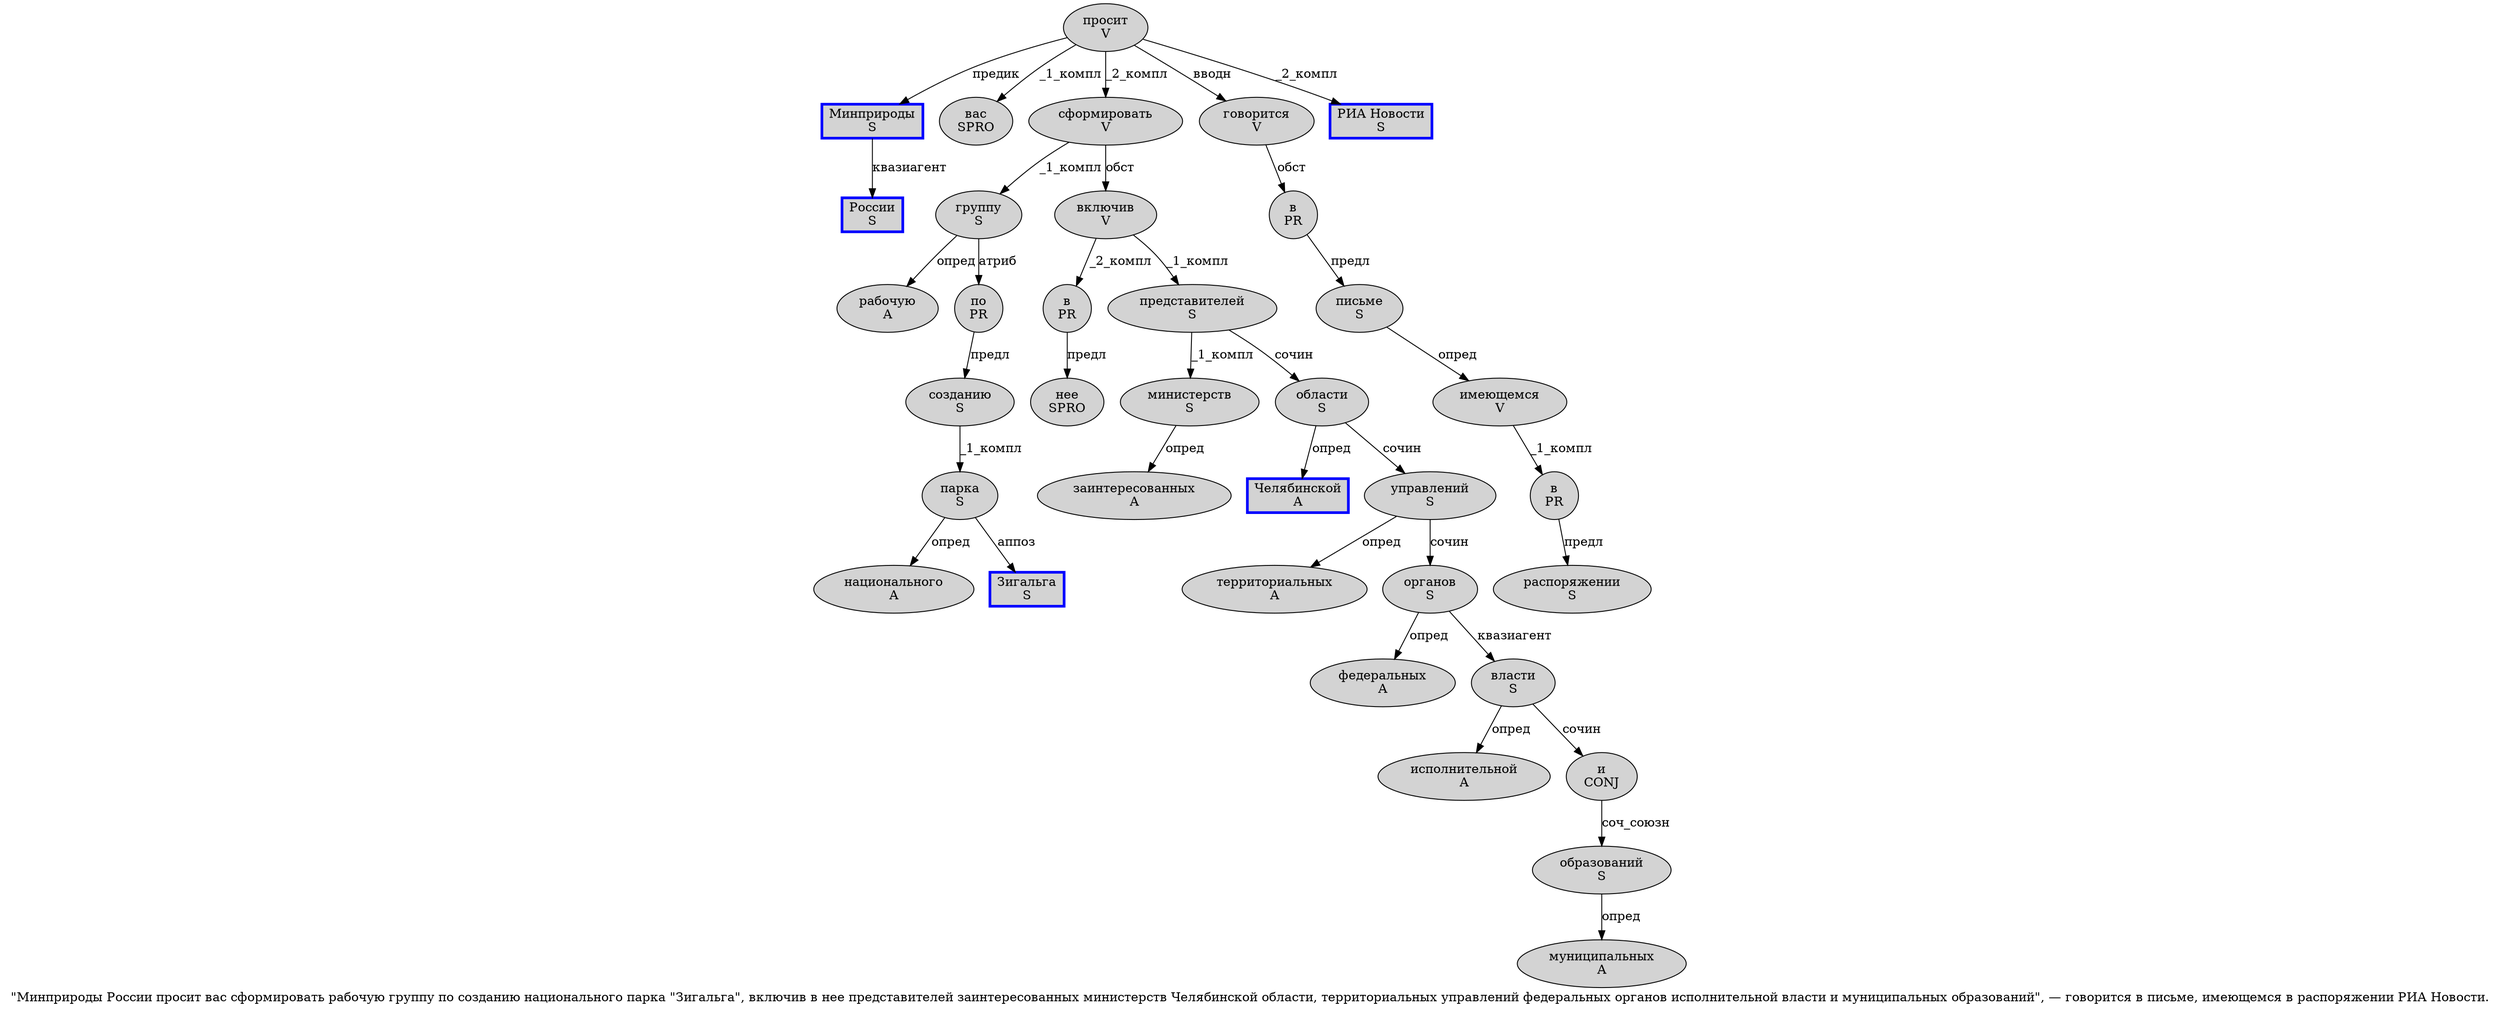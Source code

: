 digraph SENTENCE_205 {
	graph [label="\"Минприроды России просит вас сформировать рабочую группу по созданию национального парка \"Зигальга\", включив в нее представителей заинтересованных министерств Челябинской области, территориальных управлений федеральных органов исполнительной власти и муниципальных образований\", — говорится в письме, имеющемся в распоряжении РИА Новости."]
	node [style=filled]
		1 [label="Минприроды
S" color=blue fillcolor=lightgray penwidth=3 shape=box]
		2 [label="России
S" color=blue fillcolor=lightgray penwidth=3 shape=box]
		3 [label="просит
V" color="" fillcolor=lightgray penwidth=1 shape=ellipse]
		4 [label="вас
SPRO" color="" fillcolor=lightgray penwidth=1 shape=ellipse]
		5 [label="сформировать
V" color="" fillcolor=lightgray penwidth=1 shape=ellipse]
		6 [label="рабочую
A" color="" fillcolor=lightgray penwidth=1 shape=ellipse]
		7 [label="группу
S" color="" fillcolor=lightgray penwidth=1 shape=ellipse]
		8 [label="по
PR" color="" fillcolor=lightgray penwidth=1 shape=ellipse]
		9 [label="созданию
S" color="" fillcolor=lightgray penwidth=1 shape=ellipse]
		10 [label="национального
A" color="" fillcolor=lightgray penwidth=1 shape=ellipse]
		11 [label="парка
S" color="" fillcolor=lightgray penwidth=1 shape=ellipse]
		13 [label="Зигальга
S" color=blue fillcolor=lightgray penwidth=3 shape=box]
		16 [label="включив
V" color="" fillcolor=lightgray penwidth=1 shape=ellipse]
		17 [label="в
PR" color="" fillcolor=lightgray penwidth=1 shape=ellipse]
		18 [label="нее
SPRO" color="" fillcolor=lightgray penwidth=1 shape=ellipse]
		19 [label="представителей
S" color="" fillcolor=lightgray penwidth=1 shape=ellipse]
		20 [label="заинтересованных
A" color="" fillcolor=lightgray penwidth=1 shape=ellipse]
		21 [label="министерств
S" color="" fillcolor=lightgray penwidth=1 shape=ellipse]
		22 [label="Челябинской
A" color=blue fillcolor=lightgray penwidth=3 shape=box]
		23 [label="области
S" color="" fillcolor=lightgray penwidth=1 shape=ellipse]
		25 [label="территориальных
A" color="" fillcolor=lightgray penwidth=1 shape=ellipse]
		26 [label="управлений
S" color="" fillcolor=lightgray penwidth=1 shape=ellipse]
		27 [label="федеральных
A" color="" fillcolor=lightgray penwidth=1 shape=ellipse]
		28 [label="органов
S" color="" fillcolor=lightgray penwidth=1 shape=ellipse]
		29 [label="исполнительной
A" color="" fillcolor=lightgray penwidth=1 shape=ellipse]
		30 [label="власти
S" color="" fillcolor=lightgray penwidth=1 shape=ellipse]
		31 [label="и
CONJ" color="" fillcolor=lightgray penwidth=1 shape=ellipse]
		32 [label="муниципальных
A" color="" fillcolor=lightgray penwidth=1 shape=ellipse]
		33 [label="образований
S" color="" fillcolor=lightgray penwidth=1 shape=ellipse]
		37 [label="говорится
V" color="" fillcolor=lightgray penwidth=1 shape=ellipse]
		38 [label="в
PR" color="" fillcolor=lightgray penwidth=1 shape=ellipse]
		39 [label="письме
S" color="" fillcolor=lightgray penwidth=1 shape=ellipse]
		41 [label="имеющемся
V" color="" fillcolor=lightgray penwidth=1 shape=ellipse]
		42 [label="в
PR" color="" fillcolor=lightgray penwidth=1 shape=ellipse]
		43 [label="распоряжении
S" color="" fillcolor=lightgray penwidth=1 shape=ellipse]
		44 [label="РИА Новости
S" color=blue fillcolor=lightgray penwidth=3 shape=box]
			3 -> 1 [label="предик"]
			3 -> 4 [label="_1_компл"]
			3 -> 5 [label="_2_компл"]
			3 -> 37 [label="вводн"]
			3 -> 44 [label="_2_компл"]
			33 -> 32 [label="опред"]
			8 -> 9 [label="предл"]
			39 -> 41 [label="опред"]
			23 -> 22 [label="опред"]
			23 -> 26 [label="сочин"]
			5 -> 7 [label="_1_компл"]
			5 -> 16 [label="обст"]
			21 -> 20 [label="опред"]
			11 -> 10 [label="опред"]
			11 -> 13 [label="аппоз"]
			17 -> 18 [label="предл"]
			28 -> 27 [label="опред"]
			28 -> 30 [label="квазиагент"]
			16 -> 17 [label="_2_компл"]
			16 -> 19 [label="_1_компл"]
			41 -> 42 [label="_1_компл"]
			30 -> 29 [label="опред"]
			30 -> 31 [label="сочин"]
			26 -> 25 [label="опред"]
			26 -> 28 [label="сочин"]
			7 -> 6 [label="опред"]
			7 -> 8 [label="атриб"]
			9 -> 11 [label="_1_компл"]
			38 -> 39 [label="предл"]
			37 -> 38 [label="обст"]
			31 -> 33 [label="соч_союзн"]
			19 -> 21 [label="_1_компл"]
			19 -> 23 [label="сочин"]
			42 -> 43 [label="предл"]
			1 -> 2 [label="квазиагент"]
}